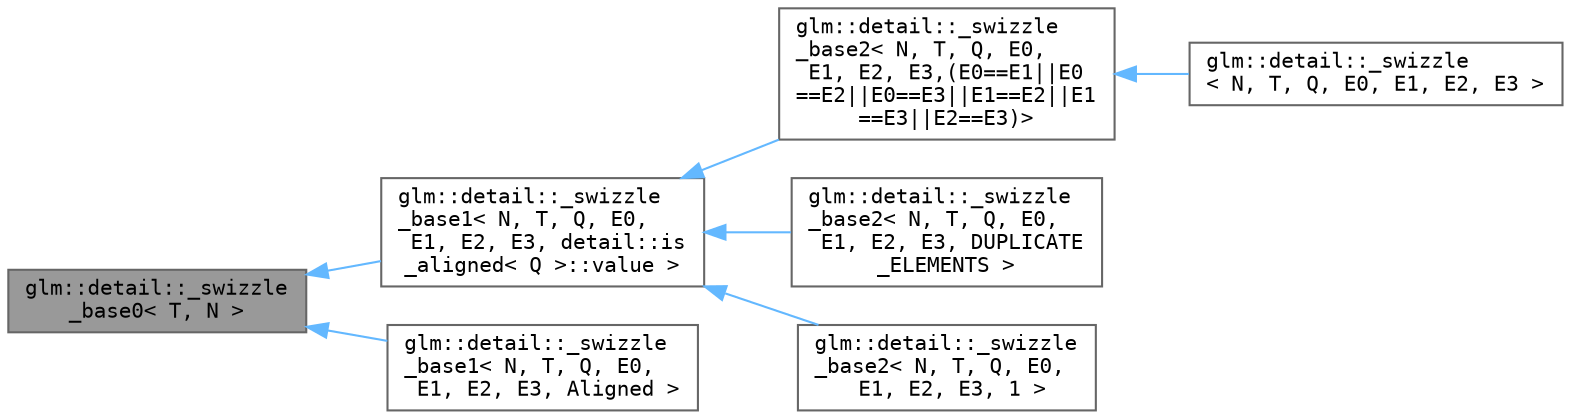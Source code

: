 digraph "glm::detail::_swizzle_base0&lt; T, N &gt;"
{
 // LATEX_PDF_SIZE
  bgcolor="transparent";
  edge [fontname=Terminal,fontsize=10,labelfontname=Helvetica,labelfontsize=10];
  node [fontname=Terminal,fontsize=10,shape=box,height=0.2,width=0.4];
  rankdir="LR";
  Node1 [label="glm::detail::_swizzle\l_base0\< T, N \>",height=0.2,width=0.4,color="gray40", fillcolor="grey60", style="filled", fontcolor="black",tooltip=" "];
  Node1 -> Node2 [dir="back",color="steelblue1",style="solid"];
  Node2 [label="glm::detail::_swizzle\l_base1\< N, T, Q, E0,\l E1, E2, E3, detail::is\l_aligned\< Q \>::value \>",height=0.2,width=0.4,color="gray40", fillcolor="white", style="filled",URL="$structglm_1_1detail_1_1__swizzle__base1.html",tooltip=" "];
  Node2 -> Node3 [dir="back",color="steelblue1",style="solid"];
  Node3 [label="glm::detail::_swizzle\l_base2\< N, T, Q, E0,\l E1, E2, E3,(E0==E1\|\|E0\l==E2\|\|E0==E3\|\|E1==E2\|\|E1\l==E3\|\|E2==E3)\>",height=0.2,width=0.4,color="gray40", fillcolor="white", style="filled",URL="$structglm_1_1detail_1_1__swizzle__base2.html",tooltip=" "];
  Node3 -> Node4 [dir="back",color="steelblue1",style="solid"];
  Node4 [label="glm::detail::_swizzle\l\< N, T, Q, E0, E1, E2, E3 \>",height=0.2,width=0.4,color="gray40", fillcolor="white", style="filled",URL="$structglm_1_1detail_1_1__swizzle.html",tooltip=" "];
  Node2 -> Node5 [dir="back",color="steelblue1",style="solid"];
  Node5 [label="glm::detail::_swizzle\l_base2\< N, T, Q, E0,\l E1, E2, E3, DUPLICATE\l_ELEMENTS \>",height=0.2,width=0.4,color="gray40", fillcolor="white", style="filled",URL="$structglm_1_1detail_1_1__swizzle__base2.html",tooltip=" "];
  Node2 -> Node6 [dir="back",color="steelblue1",style="solid"];
  Node6 [label="glm::detail::_swizzle\l_base2\< N, T, Q, E0,\l E1, E2, E3, 1 \>",height=0.2,width=0.4,color="gray40", fillcolor="white", style="filled",URL="$structglm_1_1detail_1_1__swizzle__base2_3_01_n_00_01_t_00_01_q_00_01_e0_00_01_e1_00_01_e2_00_01_e3_00_011_01_4.html",tooltip=" "];
  Node1 -> Node7 [dir="back",color="steelblue1",style="solid"];
  Node7 [label="glm::detail::_swizzle\l_base1\< N, T, Q, E0,\l E1, E2, E3, Aligned \>",height=0.2,width=0.4,color="gray40", fillcolor="white", style="filled",URL="$structglm_1_1detail_1_1__swizzle__base1.html",tooltip=" "];
}
